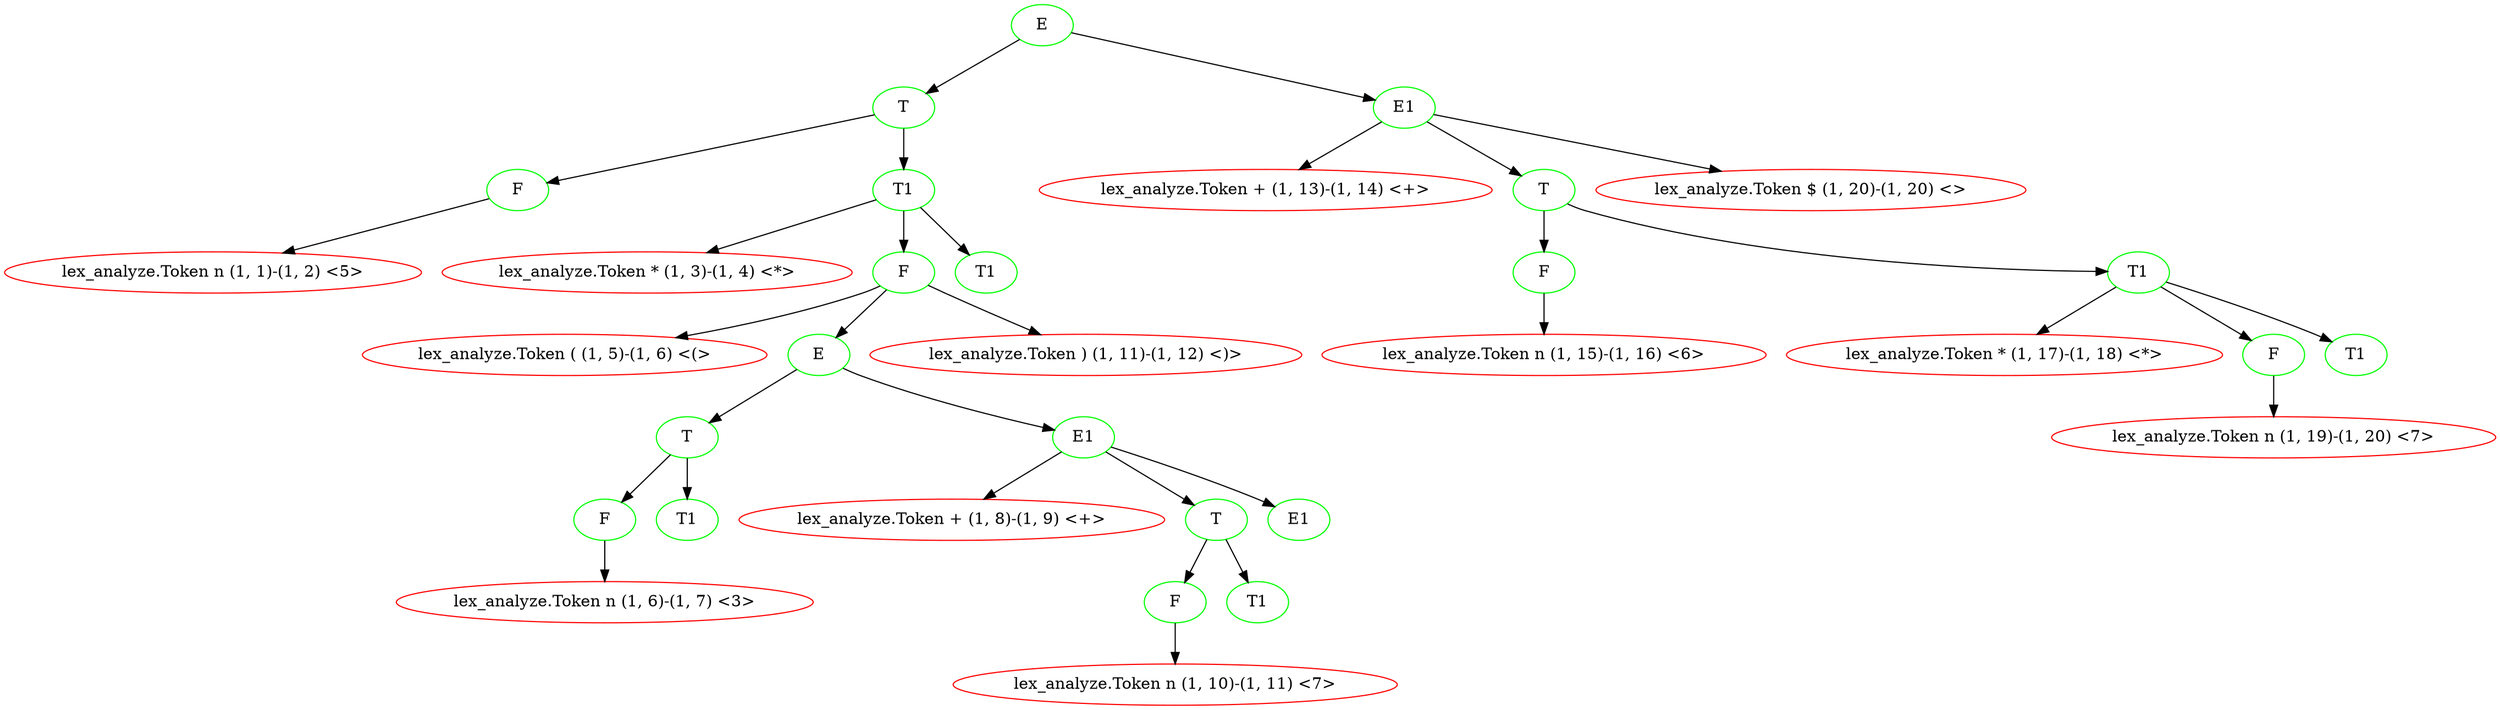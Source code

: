 digraph {
1 [label="E"][color=green]
2 [label="T"][color=green]
3 [label="F"][color=green]
4 [label="lex_analyze.Token n (1, 1)-(1, 2) <5>"][color=red]
3->4
2->3
5 [label="T1"][color=green]
6 [label="lex_analyze.Token * (1, 3)-(1, 4) <*>"][color=red]
5->6
7 [label="F"][color=green]
8 [label="lex_analyze.Token ( (1, 5)-(1, 6) <(>"][color=red]
7->8
9 [label="E"][color=green]
10 [label="T"][color=green]
11 [label="F"][color=green]
12 [label="lex_analyze.Token n (1, 6)-(1, 7) <3>"][color=red]
11->12
10->11
13 [label="T1"][color=green]
10->13
9->10
14 [label="E1"][color=green]
15 [label="lex_analyze.Token + (1, 8)-(1, 9) <+>"][color=red]
14->15
16 [label="T"][color=green]
17 [label="F"][color=green]
18 [label="lex_analyze.Token n (1, 10)-(1, 11) <7>"][color=red]
17->18
16->17
19 [label="T1"][color=green]
16->19
14->16
20 [label="E1"][color=green]
14->20
9->14
7->9
21 [label="lex_analyze.Token ) (1, 11)-(1, 12) <)>"][color=red]
7->21
5->7
22 [label="T1"][color=green]
5->22
2->5
1->2
23 [label="E1"][color=green]
24 [label="lex_analyze.Token + (1, 13)-(1, 14) <+>"][color=red]
23->24
25 [label="T"][color=green]
26 [label="F"][color=green]
27 [label="lex_analyze.Token n (1, 15)-(1, 16) <6>"][color=red]
26->27
25->26
28 [label="T1"][color=green]
29 [label="lex_analyze.Token * (1, 17)-(1, 18) <*>"][color=red]
28->29
30 [label="F"][color=green]
31 [label="lex_analyze.Token n (1, 19)-(1, 20) <7>"][color=red]
30->31
28->30
32 [label="T1"][color=green]
28->32
25->28
23->25
35 [label="lex_analyze.Token $ (1, 20)-(1, 20) <>"][color=red]
23->35
1->23
}
